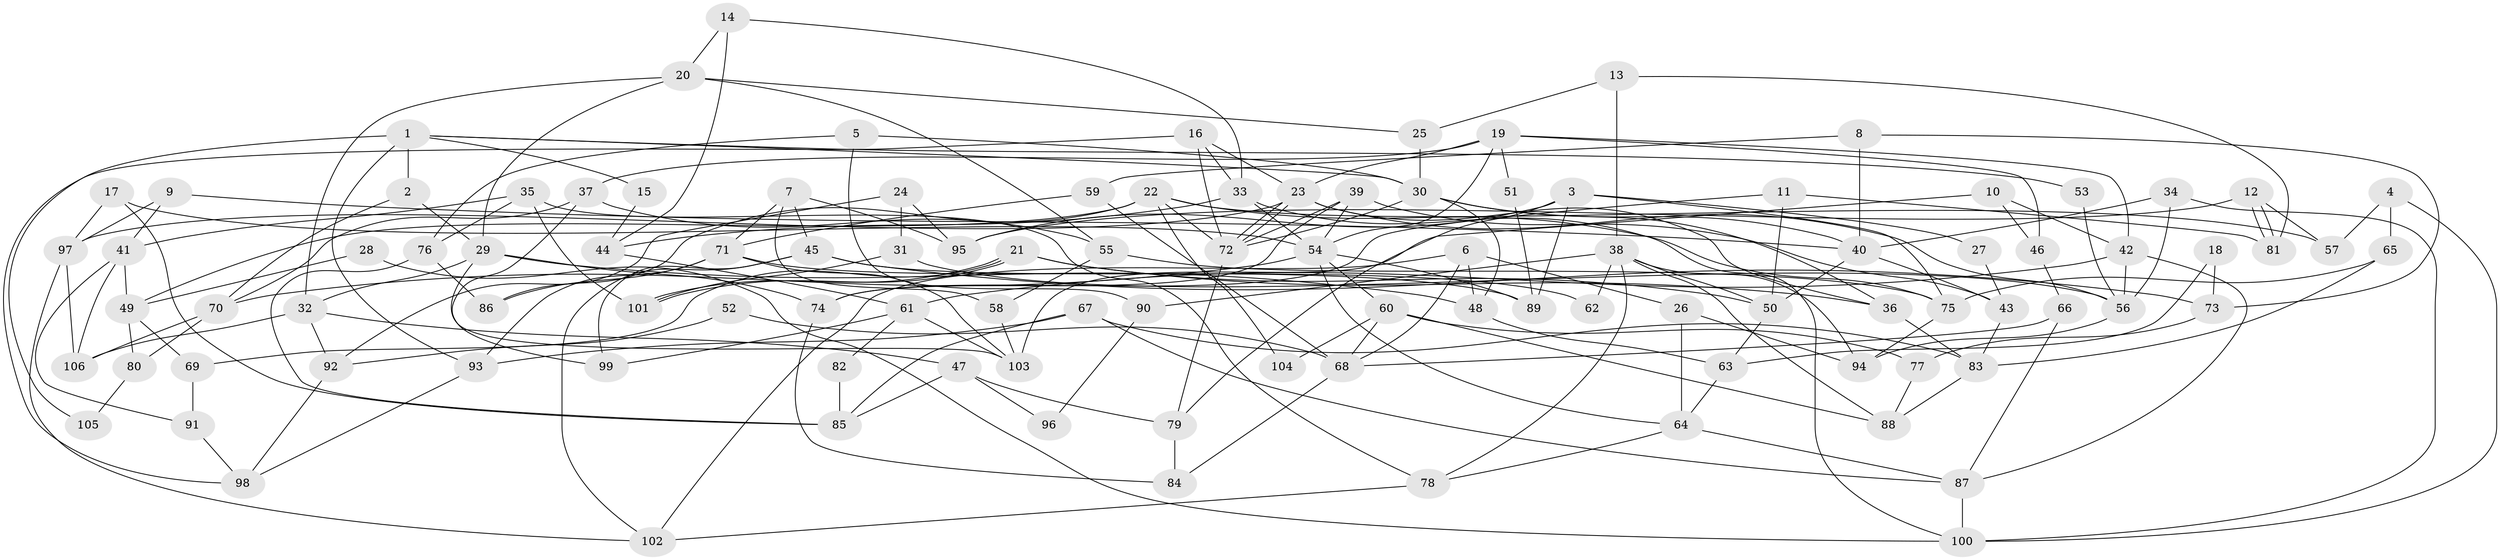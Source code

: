 // coarse degree distribution, {5: 0.16129032258064516, 10: 0.12903225806451613, 4: 0.0967741935483871, 9: 0.0967741935483871, 8: 0.0967741935483871, 3: 0.06451612903225806, 13: 0.03225806451612903, 6: 0.0967741935483871, 22: 0.03225806451612903, 2: 0.0967741935483871, 7: 0.0967741935483871}
// Generated by graph-tools (version 1.1) at 2025/19/03/04/25 18:19:02]
// undirected, 106 vertices, 212 edges
graph export_dot {
graph [start="1"]
  node [color=gray90,style=filled];
  1;
  2;
  3;
  4;
  5;
  6;
  7;
  8;
  9;
  10;
  11;
  12;
  13;
  14;
  15;
  16;
  17;
  18;
  19;
  20;
  21;
  22;
  23;
  24;
  25;
  26;
  27;
  28;
  29;
  30;
  31;
  32;
  33;
  34;
  35;
  36;
  37;
  38;
  39;
  40;
  41;
  42;
  43;
  44;
  45;
  46;
  47;
  48;
  49;
  50;
  51;
  52;
  53;
  54;
  55;
  56;
  57;
  58;
  59;
  60;
  61;
  62;
  63;
  64;
  65;
  66;
  67;
  68;
  69;
  70;
  71;
  72;
  73;
  74;
  75;
  76;
  77;
  78;
  79;
  80;
  81;
  82;
  83;
  84;
  85;
  86;
  87;
  88;
  89;
  90;
  91;
  92;
  93;
  94;
  95;
  96;
  97;
  98;
  99;
  100;
  101;
  102;
  103;
  104;
  105;
  106;
  1 -- 30;
  1 -- 93;
  1 -- 2;
  1 -- 15;
  1 -- 53;
  1 -- 105;
  2 -- 29;
  2 -- 70;
  3 -- 89;
  3 -- 79;
  3 -- 27;
  3 -- 75;
  3 -- 95;
  4 -- 65;
  4 -- 100;
  4 -- 57;
  5 -- 76;
  5 -- 30;
  5 -- 90;
  6 -- 26;
  6 -- 102;
  6 -- 48;
  6 -- 68;
  7 -- 95;
  7 -- 71;
  7 -- 45;
  7 -- 58;
  8 -- 73;
  8 -- 40;
  8 -- 59;
  9 -- 40;
  9 -- 97;
  9 -- 41;
  10 -- 103;
  10 -- 42;
  10 -- 46;
  11 -- 74;
  11 -- 50;
  11 -- 81;
  12 -- 57;
  12 -- 81;
  12 -- 81;
  12 -- 95;
  13 -- 81;
  13 -- 38;
  13 -- 25;
  14 -- 44;
  14 -- 33;
  14 -- 20;
  15 -- 44;
  16 -- 72;
  16 -- 23;
  16 -- 33;
  16 -- 98;
  17 -- 97;
  17 -- 85;
  17 -- 54;
  18 -- 73;
  18 -- 63;
  19 -- 23;
  19 -- 54;
  19 -- 37;
  19 -- 42;
  19 -- 46;
  19 -- 51;
  20 -- 32;
  20 -- 25;
  20 -- 29;
  20 -- 55;
  21 -- 50;
  21 -- 101;
  21 -- 101;
  21 -- 36;
  21 -- 69;
  22 -- 75;
  22 -- 72;
  22 -- 49;
  22 -- 57;
  22 -- 86;
  22 -- 104;
  23 -- 72;
  23 -- 72;
  23 -- 97;
  23 -- 36;
  23 -- 56;
  24 -- 95;
  24 -- 31;
  24 -- 92;
  25 -- 30;
  26 -- 94;
  26 -- 64;
  27 -- 43;
  28 -- 100;
  28 -- 49;
  29 -- 48;
  29 -- 32;
  29 -- 74;
  29 -- 103;
  30 -- 36;
  30 -- 40;
  30 -- 48;
  30 -- 72;
  31 -- 56;
  31 -- 101;
  32 -- 92;
  32 -- 47;
  32 -- 106;
  33 -- 54;
  33 -- 44;
  33 -- 100;
  34 -- 56;
  34 -- 40;
  34 -- 100;
  35 -- 76;
  35 -- 41;
  35 -- 78;
  35 -- 101;
  36 -- 83;
  37 -- 55;
  37 -- 70;
  37 -- 99;
  38 -- 78;
  38 -- 50;
  38 -- 62;
  38 -- 88;
  38 -- 90;
  38 -- 94;
  39 -- 54;
  39 -- 72;
  39 -- 43;
  39 -- 74;
  40 -- 43;
  40 -- 50;
  41 -- 106;
  41 -- 49;
  41 -- 91;
  42 -- 87;
  42 -- 56;
  42 -- 61;
  43 -- 83;
  44 -- 61;
  45 -- 99;
  45 -- 62;
  45 -- 73;
  45 -- 102;
  46 -- 66;
  47 -- 79;
  47 -- 85;
  47 -- 96;
  48 -- 63;
  49 -- 69;
  49 -- 80;
  50 -- 63;
  51 -- 89;
  52 -- 68;
  52 -- 92;
  53 -- 56;
  54 -- 70;
  54 -- 60;
  54 -- 64;
  54 -- 89;
  55 -- 75;
  55 -- 58;
  56 -- 94;
  58 -- 103;
  59 -- 71;
  59 -- 68;
  60 -- 68;
  60 -- 77;
  60 -- 88;
  60 -- 104;
  61 -- 103;
  61 -- 82;
  61 -- 99;
  63 -- 64;
  64 -- 87;
  64 -- 78;
  65 -- 75;
  65 -- 83;
  66 -- 68;
  66 -- 87;
  67 -- 87;
  67 -- 83;
  67 -- 85;
  67 -- 93;
  68 -- 84;
  69 -- 91;
  70 -- 80;
  70 -- 106;
  71 -- 103;
  71 -- 93;
  71 -- 86;
  71 -- 89;
  72 -- 79;
  73 -- 77;
  74 -- 84;
  75 -- 94;
  76 -- 86;
  76 -- 85;
  77 -- 88;
  78 -- 102;
  79 -- 84;
  80 -- 105;
  82 -- 85;
  83 -- 88;
  87 -- 100;
  90 -- 96;
  91 -- 98;
  92 -- 98;
  93 -- 98;
  97 -- 102;
  97 -- 106;
}

